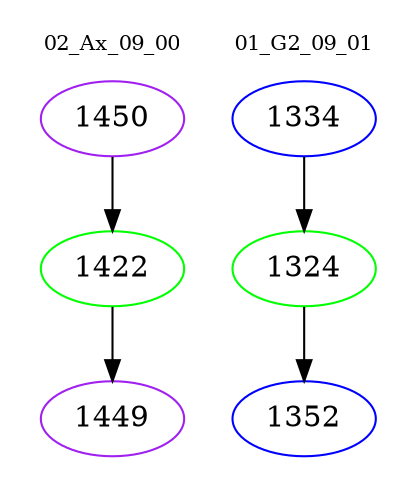 digraph{
subgraph cluster_0 {
color = white
label = "02_Ax_09_00";
fontsize=10;
T0_1450 [label="1450", color="purple"]
T0_1450 -> T0_1422 [color="black"]
T0_1422 [label="1422", color="green"]
T0_1422 -> T0_1449 [color="black"]
T0_1449 [label="1449", color="purple"]
}
subgraph cluster_1 {
color = white
label = "01_G2_09_01";
fontsize=10;
T1_1334 [label="1334", color="blue"]
T1_1334 -> T1_1324 [color="black"]
T1_1324 [label="1324", color="green"]
T1_1324 -> T1_1352 [color="black"]
T1_1352 [label="1352", color="blue"]
}
}

